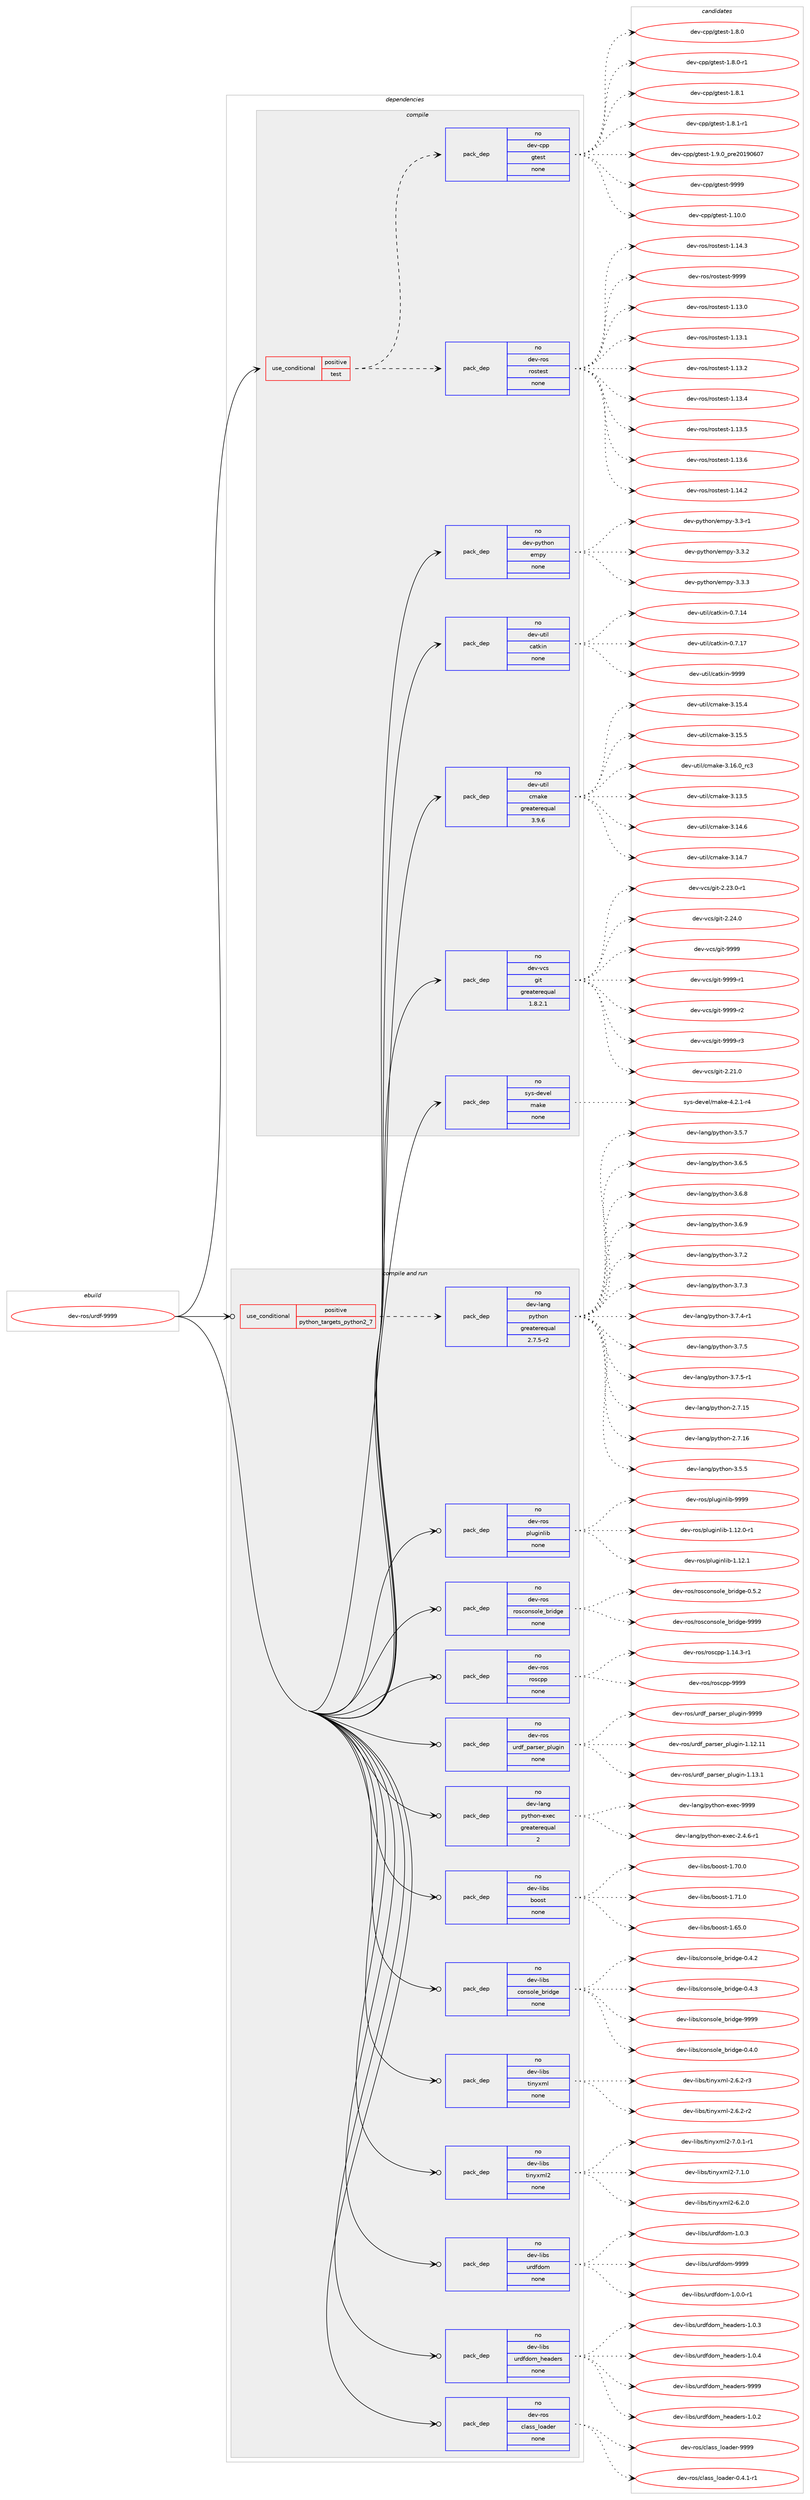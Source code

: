digraph prolog {

# *************
# Graph options
# *************

newrank=true;
concentrate=true;
compound=true;
graph [rankdir=LR,fontname=Helvetica,fontsize=10,ranksep=1.5];#, ranksep=2.5, nodesep=0.2];
edge  [arrowhead=vee];
node  [fontname=Helvetica,fontsize=10];

# **********
# The ebuild
# **********

subgraph cluster_leftcol {
color=gray;
rank=same;
label=<<i>ebuild</i>>;
id [label="dev-ros/urdf-9999", color=red, width=4, href="../dev-ros/urdf-9999.svg"];
}

# ****************
# The dependencies
# ****************

subgraph cluster_midcol {
color=gray;
label=<<i>dependencies</i>>;
subgraph cluster_compile {
fillcolor="#eeeeee";
style=filled;
label=<<i>compile</i>>;
subgraph cond156514 {
dependency672676 [label=<<TABLE BORDER="0" CELLBORDER="1" CELLSPACING="0" CELLPADDING="4"><TR><TD ROWSPAN="3" CELLPADDING="10">use_conditional</TD></TR><TR><TD>positive</TD></TR><TR><TD>test</TD></TR></TABLE>>, shape=none, color=red];
subgraph pack504256 {
dependency672677 [label=<<TABLE BORDER="0" CELLBORDER="1" CELLSPACING="0" CELLPADDING="4" WIDTH="220"><TR><TD ROWSPAN="6" CELLPADDING="30">pack_dep</TD></TR><TR><TD WIDTH="110">no</TD></TR><TR><TD>dev-ros</TD></TR><TR><TD>rostest</TD></TR><TR><TD>none</TD></TR><TR><TD></TD></TR></TABLE>>, shape=none, color=blue];
}
dependency672676:e -> dependency672677:w [weight=20,style="dashed",arrowhead="vee"];
subgraph pack504257 {
dependency672678 [label=<<TABLE BORDER="0" CELLBORDER="1" CELLSPACING="0" CELLPADDING="4" WIDTH="220"><TR><TD ROWSPAN="6" CELLPADDING="30">pack_dep</TD></TR><TR><TD WIDTH="110">no</TD></TR><TR><TD>dev-cpp</TD></TR><TR><TD>gtest</TD></TR><TR><TD>none</TD></TR><TR><TD></TD></TR></TABLE>>, shape=none, color=blue];
}
dependency672676:e -> dependency672678:w [weight=20,style="dashed",arrowhead="vee"];
}
id:e -> dependency672676:w [weight=20,style="solid",arrowhead="vee"];
subgraph pack504258 {
dependency672679 [label=<<TABLE BORDER="0" CELLBORDER="1" CELLSPACING="0" CELLPADDING="4" WIDTH="220"><TR><TD ROWSPAN="6" CELLPADDING="30">pack_dep</TD></TR><TR><TD WIDTH="110">no</TD></TR><TR><TD>dev-python</TD></TR><TR><TD>empy</TD></TR><TR><TD>none</TD></TR><TR><TD></TD></TR></TABLE>>, shape=none, color=blue];
}
id:e -> dependency672679:w [weight=20,style="solid",arrowhead="vee"];
subgraph pack504259 {
dependency672680 [label=<<TABLE BORDER="0" CELLBORDER="1" CELLSPACING="0" CELLPADDING="4" WIDTH="220"><TR><TD ROWSPAN="6" CELLPADDING="30">pack_dep</TD></TR><TR><TD WIDTH="110">no</TD></TR><TR><TD>dev-util</TD></TR><TR><TD>catkin</TD></TR><TR><TD>none</TD></TR><TR><TD></TD></TR></TABLE>>, shape=none, color=blue];
}
id:e -> dependency672680:w [weight=20,style="solid",arrowhead="vee"];
subgraph pack504260 {
dependency672681 [label=<<TABLE BORDER="0" CELLBORDER="1" CELLSPACING="0" CELLPADDING="4" WIDTH="220"><TR><TD ROWSPAN="6" CELLPADDING="30">pack_dep</TD></TR><TR><TD WIDTH="110">no</TD></TR><TR><TD>dev-util</TD></TR><TR><TD>cmake</TD></TR><TR><TD>greaterequal</TD></TR><TR><TD>3.9.6</TD></TR></TABLE>>, shape=none, color=blue];
}
id:e -> dependency672681:w [weight=20,style="solid",arrowhead="vee"];
subgraph pack504261 {
dependency672682 [label=<<TABLE BORDER="0" CELLBORDER="1" CELLSPACING="0" CELLPADDING="4" WIDTH="220"><TR><TD ROWSPAN="6" CELLPADDING="30">pack_dep</TD></TR><TR><TD WIDTH="110">no</TD></TR><TR><TD>dev-vcs</TD></TR><TR><TD>git</TD></TR><TR><TD>greaterequal</TD></TR><TR><TD>1.8.2.1</TD></TR></TABLE>>, shape=none, color=blue];
}
id:e -> dependency672682:w [weight=20,style="solid",arrowhead="vee"];
subgraph pack504262 {
dependency672683 [label=<<TABLE BORDER="0" CELLBORDER="1" CELLSPACING="0" CELLPADDING="4" WIDTH="220"><TR><TD ROWSPAN="6" CELLPADDING="30">pack_dep</TD></TR><TR><TD WIDTH="110">no</TD></TR><TR><TD>sys-devel</TD></TR><TR><TD>make</TD></TR><TR><TD>none</TD></TR><TR><TD></TD></TR></TABLE>>, shape=none, color=blue];
}
id:e -> dependency672683:w [weight=20,style="solid",arrowhead="vee"];
}
subgraph cluster_compileandrun {
fillcolor="#eeeeee";
style=filled;
label=<<i>compile and run</i>>;
subgraph cond156515 {
dependency672684 [label=<<TABLE BORDER="0" CELLBORDER="1" CELLSPACING="0" CELLPADDING="4"><TR><TD ROWSPAN="3" CELLPADDING="10">use_conditional</TD></TR><TR><TD>positive</TD></TR><TR><TD>python_targets_python2_7</TD></TR></TABLE>>, shape=none, color=red];
subgraph pack504263 {
dependency672685 [label=<<TABLE BORDER="0" CELLBORDER="1" CELLSPACING="0" CELLPADDING="4" WIDTH="220"><TR><TD ROWSPAN="6" CELLPADDING="30">pack_dep</TD></TR><TR><TD WIDTH="110">no</TD></TR><TR><TD>dev-lang</TD></TR><TR><TD>python</TD></TR><TR><TD>greaterequal</TD></TR><TR><TD>2.7.5-r2</TD></TR></TABLE>>, shape=none, color=blue];
}
dependency672684:e -> dependency672685:w [weight=20,style="dashed",arrowhead="vee"];
}
id:e -> dependency672684:w [weight=20,style="solid",arrowhead="odotvee"];
subgraph pack504264 {
dependency672686 [label=<<TABLE BORDER="0" CELLBORDER="1" CELLSPACING="0" CELLPADDING="4" WIDTH="220"><TR><TD ROWSPAN="6" CELLPADDING="30">pack_dep</TD></TR><TR><TD WIDTH="110">no</TD></TR><TR><TD>dev-lang</TD></TR><TR><TD>python-exec</TD></TR><TR><TD>greaterequal</TD></TR><TR><TD>2</TD></TR></TABLE>>, shape=none, color=blue];
}
id:e -> dependency672686:w [weight=20,style="solid",arrowhead="odotvee"];
subgraph pack504265 {
dependency672687 [label=<<TABLE BORDER="0" CELLBORDER="1" CELLSPACING="0" CELLPADDING="4" WIDTH="220"><TR><TD ROWSPAN="6" CELLPADDING="30">pack_dep</TD></TR><TR><TD WIDTH="110">no</TD></TR><TR><TD>dev-libs</TD></TR><TR><TD>boost</TD></TR><TR><TD>none</TD></TR><TR><TD></TD></TR></TABLE>>, shape=none, color=blue];
}
id:e -> dependency672687:w [weight=20,style="solid",arrowhead="odotvee"];
subgraph pack504266 {
dependency672688 [label=<<TABLE BORDER="0" CELLBORDER="1" CELLSPACING="0" CELLPADDING="4" WIDTH="220"><TR><TD ROWSPAN="6" CELLPADDING="30">pack_dep</TD></TR><TR><TD WIDTH="110">no</TD></TR><TR><TD>dev-libs</TD></TR><TR><TD>console_bridge</TD></TR><TR><TD>none</TD></TR><TR><TD></TD></TR></TABLE>>, shape=none, color=blue];
}
id:e -> dependency672688:w [weight=20,style="solid",arrowhead="odotvee"];
subgraph pack504267 {
dependency672689 [label=<<TABLE BORDER="0" CELLBORDER="1" CELLSPACING="0" CELLPADDING="4" WIDTH="220"><TR><TD ROWSPAN="6" CELLPADDING="30">pack_dep</TD></TR><TR><TD WIDTH="110">no</TD></TR><TR><TD>dev-libs</TD></TR><TR><TD>tinyxml</TD></TR><TR><TD>none</TD></TR><TR><TD></TD></TR></TABLE>>, shape=none, color=blue];
}
id:e -> dependency672689:w [weight=20,style="solid",arrowhead="odotvee"];
subgraph pack504268 {
dependency672690 [label=<<TABLE BORDER="0" CELLBORDER="1" CELLSPACING="0" CELLPADDING="4" WIDTH="220"><TR><TD ROWSPAN="6" CELLPADDING="30">pack_dep</TD></TR><TR><TD WIDTH="110">no</TD></TR><TR><TD>dev-libs</TD></TR><TR><TD>tinyxml2</TD></TR><TR><TD>none</TD></TR><TR><TD></TD></TR></TABLE>>, shape=none, color=blue];
}
id:e -> dependency672690:w [weight=20,style="solid",arrowhead="odotvee"];
subgraph pack504269 {
dependency672691 [label=<<TABLE BORDER="0" CELLBORDER="1" CELLSPACING="0" CELLPADDING="4" WIDTH="220"><TR><TD ROWSPAN="6" CELLPADDING="30">pack_dep</TD></TR><TR><TD WIDTH="110">no</TD></TR><TR><TD>dev-libs</TD></TR><TR><TD>urdfdom</TD></TR><TR><TD>none</TD></TR><TR><TD></TD></TR></TABLE>>, shape=none, color=blue];
}
id:e -> dependency672691:w [weight=20,style="solid",arrowhead="odotvee"];
subgraph pack504270 {
dependency672692 [label=<<TABLE BORDER="0" CELLBORDER="1" CELLSPACING="0" CELLPADDING="4" WIDTH="220"><TR><TD ROWSPAN="6" CELLPADDING="30">pack_dep</TD></TR><TR><TD WIDTH="110">no</TD></TR><TR><TD>dev-libs</TD></TR><TR><TD>urdfdom_headers</TD></TR><TR><TD>none</TD></TR><TR><TD></TD></TR></TABLE>>, shape=none, color=blue];
}
id:e -> dependency672692:w [weight=20,style="solid",arrowhead="odotvee"];
subgraph pack504271 {
dependency672693 [label=<<TABLE BORDER="0" CELLBORDER="1" CELLSPACING="0" CELLPADDING="4" WIDTH="220"><TR><TD ROWSPAN="6" CELLPADDING="30">pack_dep</TD></TR><TR><TD WIDTH="110">no</TD></TR><TR><TD>dev-ros</TD></TR><TR><TD>class_loader</TD></TR><TR><TD>none</TD></TR><TR><TD></TD></TR></TABLE>>, shape=none, color=blue];
}
id:e -> dependency672693:w [weight=20,style="solid",arrowhead="odotvee"];
subgraph pack504272 {
dependency672694 [label=<<TABLE BORDER="0" CELLBORDER="1" CELLSPACING="0" CELLPADDING="4" WIDTH="220"><TR><TD ROWSPAN="6" CELLPADDING="30">pack_dep</TD></TR><TR><TD WIDTH="110">no</TD></TR><TR><TD>dev-ros</TD></TR><TR><TD>pluginlib</TD></TR><TR><TD>none</TD></TR><TR><TD></TD></TR></TABLE>>, shape=none, color=blue];
}
id:e -> dependency672694:w [weight=20,style="solid",arrowhead="odotvee"];
subgraph pack504273 {
dependency672695 [label=<<TABLE BORDER="0" CELLBORDER="1" CELLSPACING="0" CELLPADDING="4" WIDTH="220"><TR><TD ROWSPAN="6" CELLPADDING="30">pack_dep</TD></TR><TR><TD WIDTH="110">no</TD></TR><TR><TD>dev-ros</TD></TR><TR><TD>rosconsole_bridge</TD></TR><TR><TD>none</TD></TR><TR><TD></TD></TR></TABLE>>, shape=none, color=blue];
}
id:e -> dependency672695:w [weight=20,style="solid",arrowhead="odotvee"];
subgraph pack504274 {
dependency672696 [label=<<TABLE BORDER="0" CELLBORDER="1" CELLSPACING="0" CELLPADDING="4" WIDTH="220"><TR><TD ROWSPAN="6" CELLPADDING="30">pack_dep</TD></TR><TR><TD WIDTH="110">no</TD></TR><TR><TD>dev-ros</TD></TR><TR><TD>roscpp</TD></TR><TR><TD>none</TD></TR><TR><TD></TD></TR></TABLE>>, shape=none, color=blue];
}
id:e -> dependency672696:w [weight=20,style="solid",arrowhead="odotvee"];
subgraph pack504275 {
dependency672697 [label=<<TABLE BORDER="0" CELLBORDER="1" CELLSPACING="0" CELLPADDING="4" WIDTH="220"><TR><TD ROWSPAN="6" CELLPADDING="30">pack_dep</TD></TR><TR><TD WIDTH="110">no</TD></TR><TR><TD>dev-ros</TD></TR><TR><TD>urdf_parser_plugin</TD></TR><TR><TD>none</TD></TR><TR><TD></TD></TR></TABLE>>, shape=none, color=blue];
}
id:e -> dependency672697:w [weight=20,style="solid",arrowhead="odotvee"];
}
subgraph cluster_run {
fillcolor="#eeeeee";
style=filled;
label=<<i>run</i>>;
}
}

# **************
# The candidates
# **************

subgraph cluster_choices {
rank=same;
color=gray;
label=<<i>candidates</i>>;

subgraph choice504256 {
color=black;
nodesep=1;
choice100101118451141111154711411111511610111511645494649514648 [label="dev-ros/rostest-1.13.0", color=red, width=4,href="../dev-ros/rostest-1.13.0.svg"];
choice100101118451141111154711411111511610111511645494649514649 [label="dev-ros/rostest-1.13.1", color=red, width=4,href="../dev-ros/rostest-1.13.1.svg"];
choice100101118451141111154711411111511610111511645494649514650 [label="dev-ros/rostest-1.13.2", color=red, width=4,href="../dev-ros/rostest-1.13.2.svg"];
choice100101118451141111154711411111511610111511645494649514652 [label="dev-ros/rostest-1.13.4", color=red, width=4,href="../dev-ros/rostest-1.13.4.svg"];
choice100101118451141111154711411111511610111511645494649514653 [label="dev-ros/rostest-1.13.5", color=red, width=4,href="../dev-ros/rostest-1.13.5.svg"];
choice100101118451141111154711411111511610111511645494649514654 [label="dev-ros/rostest-1.13.6", color=red, width=4,href="../dev-ros/rostest-1.13.6.svg"];
choice100101118451141111154711411111511610111511645494649524650 [label="dev-ros/rostest-1.14.2", color=red, width=4,href="../dev-ros/rostest-1.14.2.svg"];
choice100101118451141111154711411111511610111511645494649524651 [label="dev-ros/rostest-1.14.3", color=red, width=4,href="../dev-ros/rostest-1.14.3.svg"];
choice10010111845114111115471141111151161011151164557575757 [label="dev-ros/rostest-9999", color=red, width=4,href="../dev-ros/rostest-9999.svg"];
dependency672677:e -> choice100101118451141111154711411111511610111511645494649514648:w [style=dotted,weight="100"];
dependency672677:e -> choice100101118451141111154711411111511610111511645494649514649:w [style=dotted,weight="100"];
dependency672677:e -> choice100101118451141111154711411111511610111511645494649514650:w [style=dotted,weight="100"];
dependency672677:e -> choice100101118451141111154711411111511610111511645494649514652:w [style=dotted,weight="100"];
dependency672677:e -> choice100101118451141111154711411111511610111511645494649514653:w [style=dotted,weight="100"];
dependency672677:e -> choice100101118451141111154711411111511610111511645494649514654:w [style=dotted,weight="100"];
dependency672677:e -> choice100101118451141111154711411111511610111511645494649524650:w [style=dotted,weight="100"];
dependency672677:e -> choice100101118451141111154711411111511610111511645494649524651:w [style=dotted,weight="100"];
dependency672677:e -> choice10010111845114111115471141111151161011151164557575757:w [style=dotted,weight="100"];
}
subgraph choice504257 {
color=black;
nodesep=1;
choice10010111845991121124710311610111511645494649484648 [label="dev-cpp/gtest-1.10.0", color=red, width=4,href="../dev-cpp/gtest-1.10.0.svg"];
choice100101118459911211247103116101115116454946564648 [label="dev-cpp/gtest-1.8.0", color=red, width=4,href="../dev-cpp/gtest-1.8.0.svg"];
choice1001011184599112112471031161011151164549465646484511449 [label="dev-cpp/gtest-1.8.0-r1", color=red, width=4,href="../dev-cpp/gtest-1.8.0-r1.svg"];
choice100101118459911211247103116101115116454946564649 [label="dev-cpp/gtest-1.8.1", color=red, width=4,href="../dev-cpp/gtest-1.8.1.svg"];
choice1001011184599112112471031161011151164549465646494511449 [label="dev-cpp/gtest-1.8.1-r1", color=red, width=4,href="../dev-cpp/gtest-1.8.1-r1.svg"];
choice100101118459911211247103116101115116454946574648951121141015048495748544855 [label="dev-cpp/gtest-1.9.0_pre20190607", color=red, width=4,href="../dev-cpp/gtest-1.9.0_pre20190607.svg"];
choice1001011184599112112471031161011151164557575757 [label="dev-cpp/gtest-9999", color=red, width=4,href="../dev-cpp/gtest-9999.svg"];
dependency672678:e -> choice10010111845991121124710311610111511645494649484648:w [style=dotted,weight="100"];
dependency672678:e -> choice100101118459911211247103116101115116454946564648:w [style=dotted,weight="100"];
dependency672678:e -> choice1001011184599112112471031161011151164549465646484511449:w [style=dotted,weight="100"];
dependency672678:e -> choice100101118459911211247103116101115116454946564649:w [style=dotted,weight="100"];
dependency672678:e -> choice1001011184599112112471031161011151164549465646494511449:w [style=dotted,weight="100"];
dependency672678:e -> choice100101118459911211247103116101115116454946574648951121141015048495748544855:w [style=dotted,weight="100"];
dependency672678:e -> choice1001011184599112112471031161011151164557575757:w [style=dotted,weight="100"];
}
subgraph choice504258 {
color=black;
nodesep=1;
choice1001011184511212111610411111047101109112121455146514511449 [label="dev-python/empy-3.3-r1", color=red, width=4,href="../dev-python/empy-3.3-r1.svg"];
choice1001011184511212111610411111047101109112121455146514650 [label="dev-python/empy-3.3.2", color=red, width=4,href="../dev-python/empy-3.3.2.svg"];
choice1001011184511212111610411111047101109112121455146514651 [label="dev-python/empy-3.3.3", color=red, width=4,href="../dev-python/empy-3.3.3.svg"];
dependency672679:e -> choice1001011184511212111610411111047101109112121455146514511449:w [style=dotted,weight="100"];
dependency672679:e -> choice1001011184511212111610411111047101109112121455146514650:w [style=dotted,weight="100"];
dependency672679:e -> choice1001011184511212111610411111047101109112121455146514651:w [style=dotted,weight="100"];
}
subgraph choice504259 {
color=black;
nodesep=1;
choice1001011184511711610510847999711610710511045484655464952 [label="dev-util/catkin-0.7.14", color=red, width=4,href="../dev-util/catkin-0.7.14.svg"];
choice1001011184511711610510847999711610710511045484655464955 [label="dev-util/catkin-0.7.17", color=red, width=4,href="../dev-util/catkin-0.7.17.svg"];
choice100101118451171161051084799971161071051104557575757 [label="dev-util/catkin-9999", color=red, width=4,href="../dev-util/catkin-9999.svg"];
dependency672680:e -> choice1001011184511711610510847999711610710511045484655464952:w [style=dotted,weight="100"];
dependency672680:e -> choice1001011184511711610510847999711610710511045484655464955:w [style=dotted,weight="100"];
dependency672680:e -> choice100101118451171161051084799971161071051104557575757:w [style=dotted,weight="100"];
}
subgraph choice504260 {
color=black;
nodesep=1;
choice1001011184511711610510847991099710710145514649514653 [label="dev-util/cmake-3.13.5", color=red, width=4,href="../dev-util/cmake-3.13.5.svg"];
choice1001011184511711610510847991099710710145514649524654 [label="dev-util/cmake-3.14.6", color=red, width=4,href="../dev-util/cmake-3.14.6.svg"];
choice1001011184511711610510847991099710710145514649524655 [label="dev-util/cmake-3.14.7", color=red, width=4,href="../dev-util/cmake-3.14.7.svg"];
choice1001011184511711610510847991099710710145514649534652 [label="dev-util/cmake-3.15.4", color=red, width=4,href="../dev-util/cmake-3.15.4.svg"];
choice1001011184511711610510847991099710710145514649534653 [label="dev-util/cmake-3.15.5", color=red, width=4,href="../dev-util/cmake-3.15.5.svg"];
choice1001011184511711610510847991099710710145514649544648951149951 [label="dev-util/cmake-3.16.0_rc3", color=red, width=4,href="../dev-util/cmake-3.16.0_rc3.svg"];
dependency672681:e -> choice1001011184511711610510847991099710710145514649514653:w [style=dotted,weight="100"];
dependency672681:e -> choice1001011184511711610510847991099710710145514649524654:w [style=dotted,weight="100"];
dependency672681:e -> choice1001011184511711610510847991099710710145514649524655:w [style=dotted,weight="100"];
dependency672681:e -> choice1001011184511711610510847991099710710145514649534652:w [style=dotted,weight="100"];
dependency672681:e -> choice1001011184511711610510847991099710710145514649534653:w [style=dotted,weight="100"];
dependency672681:e -> choice1001011184511711610510847991099710710145514649544648951149951:w [style=dotted,weight="100"];
}
subgraph choice504261 {
color=black;
nodesep=1;
choice10010111845118991154710310511645504650494648 [label="dev-vcs/git-2.21.0", color=red, width=4,href="../dev-vcs/git-2.21.0.svg"];
choice100101118451189911547103105116455046505146484511449 [label="dev-vcs/git-2.23.0-r1", color=red, width=4,href="../dev-vcs/git-2.23.0-r1.svg"];
choice10010111845118991154710310511645504650524648 [label="dev-vcs/git-2.24.0", color=red, width=4,href="../dev-vcs/git-2.24.0.svg"];
choice1001011184511899115471031051164557575757 [label="dev-vcs/git-9999", color=red, width=4,href="../dev-vcs/git-9999.svg"];
choice10010111845118991154710310511645575757574511449 [label="dev-vcs/git-9999-r1", color=red, width=4,href="../dev-vcs/git-9999-r1.svg"];
choice10010111845118991154710310511645575757574511450 [label="dev-vcs/git-9999-r2", color=red, width=4,href="../dev-vcs/git-9999-r2.svg"];
choice10010111845118991154710310511645575757574511451 [label="dev-vcs/git-9999-r3", color=red, width=4,href="../dev-vcs/git-9999-r3.svg"];
dependency672682:e -> choice10010111845118991154710310511645504650494648:w [style=dotted,weight="100"];
dependency672682:e -> choice100101118451189911547103105116455046505146484511449:w [style=dotted,weight="100"];
dependency672682:e -> choice10010111845118991154710310511645504650524648:w [style=dotted,weight="100"];
dependency672682:e -> choice1001011184511899115471031051164557575757:w [style=dotted,weight="100"];
dependency672682:e -> choice10010111845118991154710310511645575757574511449:w [style=dotted,weight="100"];
dependency672682:e -> choice10010111845118991154710310511645575757574511450:w [style=dotted,weight="100"];
dependency672682:e -> choice10010111845118991154710310511645575757574511451:w [style=dotted,weight="100"];
}
subgraph choice504262 {
color=black;
nodesep=1;
choice1151211154510010111810110847109971071014552465046494511452 [label="sys-devel/make-4.2.1-r4", color=red, width=4,href="../sys-devel/make-4.2.1-r4.svg"];
dependency672683:e -> choice1151211154510010111810110847109971071014552465046494511452:w [style=dotted,weight="100"];
}
subgraph choice504263 {
color=black;
nodesep=1;
choice10010111845108971101034711212111610411111045504655464953 [label="dev-lang/python-2.7.15", color=red, width=4,href="../dev-lang/python-2.7.15.svg"];
choice10010111845108971101034711212111610411111045504655464954 [label="dev-lang/python-2.7.16", color=red, width=4,href="../dev-lang/python-2.7.16.svg"];
choice100101118451089711010347112121116104111110455146534653 [label="dev-lang/python-3.5.5", color=red, width=4,href="../dev-lang/python-3.5.5.svg"];
choice100101118451089711010347112121116104111110455146534655 [label="dev-lang/python-3.5.7", color=red, width=4,href="../dev-lang/python-3.5.7.svg"];
choice100101118451089711010347112121116104111110455146544653 [label="dev-lang/python-3.6.5", color=red, width=4,href="../dev-lang/python-3.6.5.svg"];
choice100101118451089711010347112121116104111110455146544656 [label="dev-lang/python-3.6.8", color=red, width=4,href="../dev-lang/python-3.6.8.svg"];
choice100101118451089711010347112121116104111110455146544657 [label="dev-lang/python-3.6.9", color=red, width=4,href="../dev-lang/python-3.6.9.svg"];
choice100101118451089711010347112121116104111110455146554650 [label="dev-lang/python-3.7.2", color=red, width=4,href="../dev-lang/python-3.7.2.svg"];
choice100101118451089711010347112121116104111110455146554651 [label="dev-lang/python-3.7.3", color=red, width=4,href="../dev-lang/python-3.7.3.svg"];
choice1001011184510897110103471121211161041111104551465546524511449 [label="dev-lang/python-3.7.4-r1", color=red, width=4,href="../dev-lang/python-3.7.4-r1.svg"];
choice100101118451089711010347112121116104111110455146554653 [label="dev-lang/python-3.7.5", color=red, width=4,href="../dev-lang/python-3.7.5.svg"];
choice1001011184510897110103471121211161041111104551465546534511449 [label="dev-lang/python-3.7.5-r1", color=red, width=4,href="../dev-lang/python-3.7.5-r1.svg"];
dependency672685:e -> choice10010111845108971101034711212111610411111045504655464953:w [style=dotted,weight="100"];
dependency672685:e -> choice10010111845108971101034711212111610411111045504655464954:w [style=dotted,weight="100"];
dependency672685:e -> choice100101118451089711010347112121116104111110455146534653:w [style=dotted,weight="100"];
dependency672685:e -> choice100101118451089711010347112121116104111110455146534655:w [style=dotted,weight="100"];
dependency672685:e -> choice100101118451089711010347112121116104111110455146544653:w [style=dotted,weight="100"];
dependency672685:e -> choice100101118451089711010347112121116104111110455146544656:w [style=dotted,weight="100"];
dependency672685:e -> choice100101118451089711010347112121116104111110455146544657:w [style=dotted,weight="100"];
dependency672685:e -> choice100101118451089711010347112121116104111110455146554650:w [style=dotted,weight="100"];
dependency672685:e -> choice100101118451089711010347112121116104111110455146554651:w [style=dotted,weight="100"];
dependency672685:e -> choice1001011184510897110103471121211161041111104551465546524511449:w [style=dotted,weight="100"];
dependency672685:e -> choice100101118451089711010347112121116104111110455146554653:w [style=dotted,weight="100"];
dependency672685:e -> choice1001011184510897110103471121211161041111104551465546534511449:w [style=dotted,weight="100"];
}
subgraph choice504264 {
color=black;
nodesep=1;
choice10010111845108971101034711212111610411111045101120101994550465246544511449 [label="dev-lang/python-exec-2.4.6-r1", color=red, width=4,href="../dev-lang/python-exec-2.4.6-r1.svg"];
choice10010111845108971101034711212111610411111045101120101994557575757 [label="dev-lang/python-exec-9999", color=red, width=4,href="../dev-lang/python-exec-9999.svg"];
dependency672686:e -> choice10010111845108971101034711212111610411111045101120101994550465246544511449:w [style=dotted,weight="100"];
dependency672686:e -> choice10010111845108971101034711212111610411111045101120101994557575757:w [style=dotted,weight="100"];
}
subgraph choice504265 {
color=black;
nodesep=1;
choice1001011184510810598115479811111111511645494654534648 [label="dev-libs/boost-1.65.0", color=red, width=4,href="../dev-libs/boost-1.65.0.svg"];
choice1001011184510810598115479811111111511645494655484648 [label="dev-libs/boost-1.70.0", color=red, width=4,href="../dev-libs/boost-1.70.0.svg"];
choice1001011184510810598115479811111111511645494655494648 [label="dev-libs/boost-1.71.0", color=red, width=4,href="../dev-libs/boost-1.71.0.svg"];
dependency672687:e -> choice1001011184510810598115479811111111511645494654534648:w [style=dotted,weight="100"];
dependency672687:e -> choice1001011184510810598115479811111111511645494655484648:w [style=dotted,weight="100"];
dependency672687:e -> choice1001011184510810598115479811111111511645494655494648:w [style=dotted,weight="100"];
}
subgraph choice504266 {
color=black;
nodesep=1;
choice100101118451081059811547991111101151111081019598114105100103101454846524648 [label="dev-libs/console_bridge-0.4.0", color=red, width=4,href="../dev-libs/console_bridge-0.4.0.svg"];
choice100101118451081059811547991111101151111081019598114105100103101454846524650 [label="dev-libs/console_bridge-0.4.2", color=red, width=4,href="../dev-libs/console_bridge-0.4.2.svg"];
choice100101118451081059811547991111101151111081019598114105100103101454846524651 [label="dev-libs/console_bridge-0.4.3", color=red, width=4,href="../dev-libs/console_bridge-0.4.3.svg"];
choice1001011184510810598115479911111011511110810195981141051001031014557575757 [label="dev-libs/console_bridge-9999", color=red, width=4,href="../dev-libs/console_bridge-9999.svg"];
dependency672688:e -> choice100101118451081059811547991111101151111081019598114105100103101454846524648:w [style=dotted,weight="100"];
dependency672688:e -> choice100101118451081059811547991111101151111081019598114105100103101454846524650:w [style=dotted,weight="100"];
dependency672688:e -> choice100101118451081059811547991111101151111081019598114105100103101454846524651:w [style=dotted,weight="100"];
dependency672688:e -> choice1001011184510810598115479911111011511110810195981141051001031014557575757:w [style=dotted,weight="100"];
}
subgraph choice504267 {
color=black;
nodesep=1;
choice1001011184510810598115471161051101211201091084550465446504511450 [label="dev-libs/tinyxml-2.6.2-r2", color=red, width=4,href="../dev-libs/tinyxml-2.6.2-r2.svg"];
choice1001011184510810598115471161051101211201091084550465446504511451 [label="dev-libs/tinyxml-2.6.2-r3", color=red, width=4,href="../dev-libs/tinyxml-2.6.2-r3.svg"];
dependency672689:e -> choice1001011184510810598115471161051101211201091084550465446504511450:w [style=dotted,weight="100"];
dependency672689:e -> choice1001011184510810598115471161051101211201091084550465446504511451:w [style=dotted,weight="100"];
}
subgraph choice504268 {
color=black;
nodesep=1;
choice10010111845108105981154711610511012112010910850455446504648 [label="dev-libs/tinyxml2-6.2.0", color=red, width=4,href="../dev-libs/tinyxml2-6.2.0.svg"];
choice100101118451081059811547116105110121120109108504555464846494511449 [label="dev-libs/tinyxml2-7.0.1-r1", color=red, width=4,href="../dev-libs/tinyxml2-7.0.1-r1.svg"];
choice10010111845108105981154711610511012112010910850455546494648 [label="dev-libs/tinyxml2-7.1.0", color=red, width=4,href="../dev-libs/tinyxml2-7.1.0.svg"];
dependency672690:e -> choice10010111845108105981154711610511012112010910850455446504648:w [style=dotted,weight="100"];
dependency672690:e -> choice100101118451081059811547116105110121120109108504555464846494511449:w [style=dotted,weight="100"];
dependency672690:e -> choice10010111845108105981154711610511012112010910850455546494648:w [style=dotted,weight="100"];
}
subgraph choice504269 {
color=black;
nodesep=1;
choice1001011184510810598115471171141001021001111094549464846484511449 [label="dev-libs/urdfdom-1.0.0-r1", color=red, width=4,href="../dev-libs/urdfdom-1.0.0-r1.svg"];
choice100101118451081059811547117114100102100111109454946484651 [label="dev-libs/urdfdom-1.0.3", color=red, width=4,href="../dev-libs/urdfdom-1.0.3.svg"];
choice1001011184510810598115471171141001021001111094557575757 [label="dev-libs/urdfdom-9999", color=red, width=4,href="../dev-libs/urdfdom-9999.svg"];
dependency672691:e -> choice1001011184510810598115471171141001021001111094549464846484511449:w [style=dotted,weight="100"];
dependency672691:e -> choice100101118451081059811547117114100102100111109454946484651:w [style=dotted,weight="100"];
dependency672691:e -> choice1001011184510810598115471171141001021001111094557575757:w [style=dotted,weight="100"];
}
subgraph choice504270 {
color=black;
nodesep=1;
choice1001011184510810598115471171141001021001111099510410197100101114115454946484650 [label="dev-libs/urdfdom_headers-1.0.2", color=red, width=4,href="../dev-libs/urdfdom_headers-1.0.2.svg"];
choice1001011184510810598115471171141001021001111099510410197100101114115454946484651 [label="dev-libs/urdfdom_headers-1.0.3", color=red, width=4,href="../dev-libs/urdfdom_headers-1.0.3.svg"];
choice1001011184510810598115471171141001021001111099510410197100101114115454946484652 [label="dev-libs/urdfdom_headers-1.0.4", color=red, width=4,href="../dev-libs/urdfdom_headers-1.0.4.svg"];
choice10010111845108105981154711711410010210011110995104101971001011141154557575757 [label="dev-libs/urdfdom_headers-9999", color=red, width=4,href="../dev-libs/urdfdom_headers-9999.svg"];
dependency672692:e -> choice1001011184510810598115471171141001021001111099510410197100101114115454946484650:w [style=dotted,weight="100"];
dependency672692:e -> choice1001011184510810598115471171141001021001111099510410197100101114115454946484651:w [style=dotted,weight="100"];
dependency672692:e -> choice1001011184510810598115471171141001021001111099510410197100101114115454946484652:w [style=dotted,weight="100"];
dependency672692:e -> choice10010111845108105981154711711410010210011110995104101971001011141154557575757:w [style=dotted,weight="100"];
}
subgraph choice504271 {
color=black;
nodesep=1;
choice1001011184511411111547991089711511595108111971001011144548465246494511449 [label="dev-ros/class_loader-0.4.1-r1", color=red, width=4,href="../dev-ros/class_loader-0.4.1-r1.svg"];
choice1001011184511411111547991089711511595108111971001011144557575757 [label="dev-ros/class_loader-9999", color=red, width=4,href="../dev-ros/class_loader-9999.svg"];
dependency672693:e -> choice1001011184511411111547991089711511595108111971001011144548465246494511449:w [style=dotted,weight="100"];
dependency672693:e -> choice1001011184511411111547991089711511595108111971001011144557575757:w [style=dotted,weight="100"];
}
subgraph choice504272 {
color=black;
nodesep=1;
choice100101118451141111154711210811710310511010810598454946495046484511449 [label="dev-ros/pluginlib-1.12.0-r1", color=red, width=4,href="../dev-ros/pluginlib-1.12.0-r1.svg"];
choice10010111845114111115471121081171031051101081059845494649504649 [label="dev-ros/pluginlib-1.12.1", color=red, width=4,href="../dev-ros/pluginlib-1.12.1.svg"];
choice1001011184511411111547112108117103105110108105984557575757 [label="dev-ros/pluginlib-9999", color=red, width=4,href="../dev-ros/pluginlib-9999.svg"];
dependency672694:e -> choice100101118451141111154711210811710310511010810598454946495046484511449:w [style=dotted,weight="100"];
dependency672694:e -> choice10010111845114111115471121081171031051101081059845494649504649:w [style=dotted,weight="100"];
dependency672694:e -> choice1001011184511411111547112108117103105110108105984557575757:w [style=dotted,weight="100"];
}
subgraph choice504273 {
color=black;
nodesep=1;
choice1001011184511411111547114111115991111101151111081019598114105100103101454846534650 [label="dev-ros/rosconsole_bridge-0.5.2", color=red, width=4,href="../dev-ros/rosconsole_bridge-0.5.2.svg"];
choice10010111845114111115471141111159911111011511110810195981141051001031014557575757 [label="dev-ros/rosconsole_bridge-9999", color=red, width=4,href="../dev-ros/rosconsole_bridge-9999.svg"];
dependency672695:e -> choice1001011184511411111547114111115991111101151111081019598114105100103101454846534650:w [style=dotted,weight="100"];
dependency672695:e -> choice10010111845114111115471141111159911111011511110810195981141051001031014557575757:w [style=dotted,weight="100"];
}
subgraph choice504274 {
color=black;
nodesep=1;
choice100101118451141111154711411111599112112454946495246514511449 [label="dev-ros/roscpp-1.14.3-r1", color=red, width=4,href="../dev-ros/roscpp-1.14.3-r1.svg"];
choice1001011184511411111547114111115991121124557575757 [label="dev-ros/roscpp-9999", color=red, width=4,href="../dev-ros/roscpp-9999.svg"];
dependency672696:e -> choice100101118451141111154711411111599112112454946495246514511449:w [style=dotted,weight="100"];
dependency672696:e -> choice1001011184511411111547114111115991121124557575757:w [style=dotted,weight="100"];
}
subgraph choice504275 {
color=black;
nodesep=1;
choice10010111845114111115471171141001029511297114115101114951121081171031051104549464950464949 [label="dev-ros/urdf_parser_plugin-1.12.11", color=red, width=4,href="../dev-ros/urdf_parser_plugin-1.12.11.svg"];
choice100101118451141111154711711410010295112971141151011149511210811710310511045494649514649 [label="dev-ros/urdf_parser_plugin-1.13.1", color=red, width=4,href="../dev-ros/urdf_parser_plugin-1.13.1.svg"];
choice10010111845114111115471171141001029511297114115101114951121081171031051104557575757 [label="dev-ros/urdf_parser_plugin-9999", color=red, width=4,href="../dev-ros/urdf_parser_plugin-9999.svg"];
dependency672697:e -> choice10010111845114111115471171141001029511297114115101114951121081171031051104549464950464949:w [style=dotted,weight="100"];
dependency672697:e -> choice100101118451141111154711711410010295112971141151011149511210811710310511045494649514649:w [style=dotted,weight="100"];
dependency672697:e -> choice10010111845114111115471171141001029511297114115101114951121081171031051104557575757:w [style=dotted,weight="100"];
}
}

}
